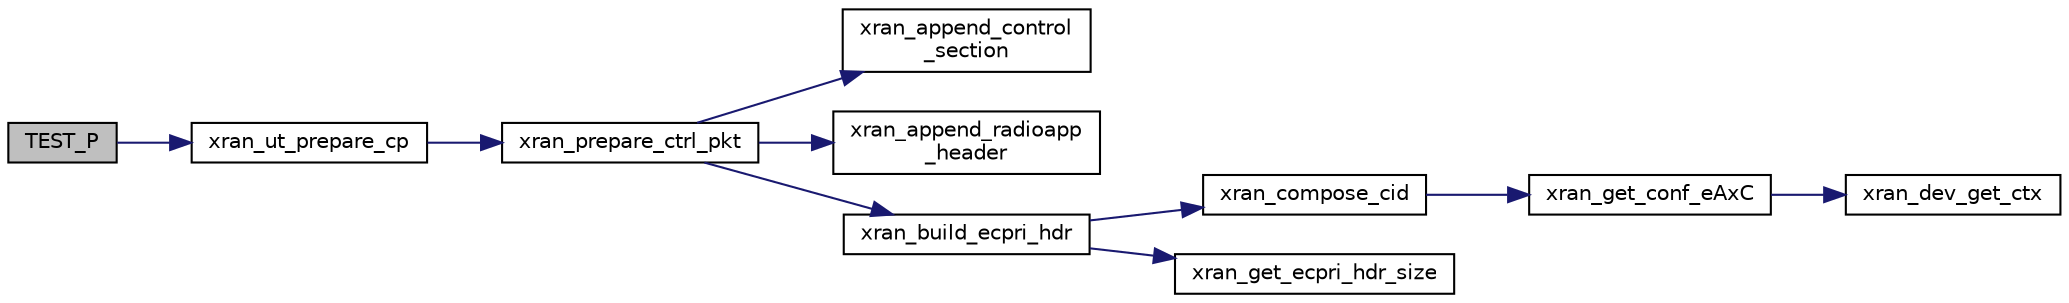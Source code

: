 digraph "TEST_P"
{
 // LATEX_PDF_SIZE
  edge [fontname="Helvetica",fontsize="10",labelfontname="Helvetica",labelfontsize="10"];
  node [fontname="Helvetica",fontsize="10",shape=record];
  rankdir="LR";
  Node1 [label="TEST_P",height=0.2,width=0.4,color="black", fillcolor="grey75", style="filled", fontcolor="black",tooltip=" "];
  Node1 -> Node2 [color="midnightblue",fontsize="10",style="solid",fontname="Helvetica"];
  Node2 [label="xran_ut_prepare_cp",height=0.2,width=0.4,color="black", fillcolor="white", style="filled",URL="$c__plane__tests_8cc.html#ab22c1305386eabc256bc6d3492d50846",tooltip=" "];
  Node2 -> Node3 [color="midnightblue",fontsize="10",style="solid",fontname="Helvetica"];
  Node3 [label="xran_prepare_ctrl_pkt",height=0.2,width=0.4,color="black", fillcolor="white", style="filled",URL="$xran__cp__api_8h.html#af9eb550e92ea270af41b4b6bcda363db",tooltip="Create a C-Plane packet Transport layer fragmentation is not supported."];
  Node3 -> Node4 [color="midnightblue",fontsize="10",style="solid",fontname="Helvetica"];
  Node4 [label="xran_append_control\l_section",height=0.2,width=0.4,color="black", fillcolor="white", style="filled",URL="$xran__cp__api_8c.html#ad50ae862f0707dab5e7b8e6a774fd225",tooltip="add sections to C-Plane packet Section type 1 and 3 are supported."];
  Node3 -> Node5 [color="midnightblue",fontsize="10",style="solid",fontname="Helvetica"];
  Node5 [label="xran_append_radioapp\l_header",height=0.2,width=0.4,color="black", fillcolor="white", style="filled",URL="$xran__cp__api_8c.html#a1261c107d1103c8bd1b3376db4aa7951",tooltip="add a radio application header in a C-Plane packet"];
  Node3 -> Node6 [color="midnightblue",fontsize="10",style="solid",fontname="Helvetica"];
  Node6 [label="xran_build_ecpri_hdr",height=0.2,width=0.4,color="black", fillcolor="white", style="filled",URL="$xran__transport_8h.html#aa21387dfaba47c2046d4a05f50cfc768",tooltip="Build ECPRI header and returns added length."];
  Node6 -> Node7 [color="midnightblue",fontsize="10",style="solid",fontname="Helvetica"];
  Node7 [label="xran_compose_cid",height=0.2,width=0.4,color="black", fillcolor="white", style="filled",URL="$xran__transport_8c.html#ae834080139ba785f1a3ac5781bf2ec88",tooltip="Compose ecpriRtcid/ecpriPcid."];
  Node7 -> Node8 [color="midnightblue",fontsize="10",style="solid",fontname="Helvetica"];
  Node8 [label="xran_get_conf_eAxC",height=0.2,width=0.4,color="black", fillcolor="white", style="filled",URL="$xran__common_8h.html#a761e3947dcc547008a12a9cca10b1ea0",tooltip="Get the configuration of eAxC ID."];
  Node8 -> Node9 [color="midnightblue",fontsize="10",style="solid",fontname="Helvetica"];
  Node9 [label="xran_dev_get_ctx",height=0.2,width=0.4,color="black", fillcolor="white", style="filled",URL="$xran__main_8c.html#aa09e72e94d2a1d891e86f4c09b0f8b21",tooltip=" "];
  Node6 -> Node10 [color="midnightblue",fontsize="10",style="solid",fontname="Helvetica"];
  Node10 [label="xran_get_ecpri_hdr_size",height=0.2,width=0.4,color="black", fillcolor="white", style="filled",URL="$xran__transport_8c.html#a0f378609208ec66467c58f0702ced85c",tooltip="return eCPRI header size without eCPRI common header"];
}
